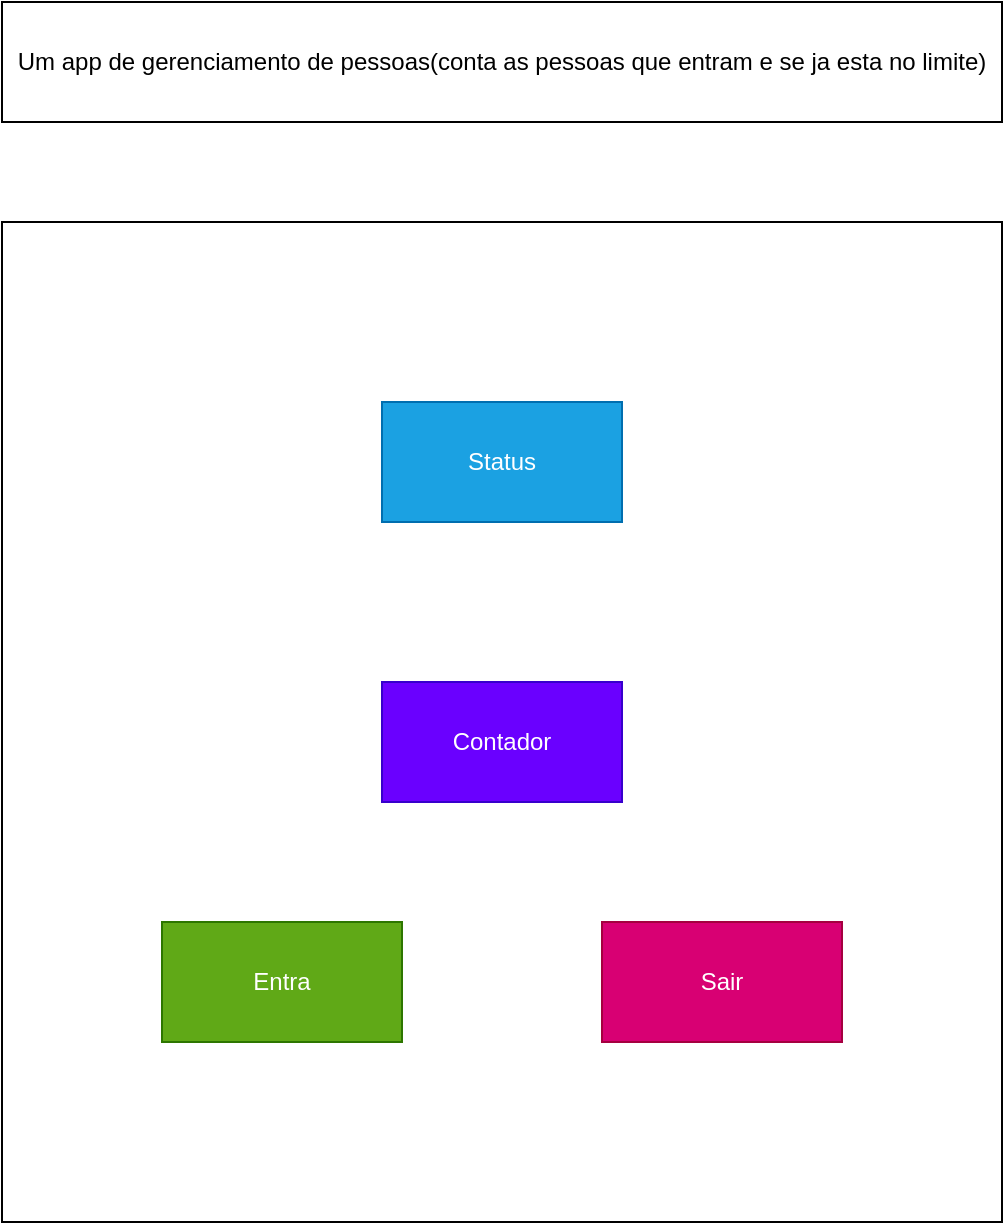 <mxfile>
    <diagram id="GjscHIDGtDaw7fUvizND" name="Page-1">
        <mxGraphModel dx="1130" dy="787" grid="1" gridSize="10" guides="1" tooltips="1" connect="1" arrows="1" fold="1" page="1" pageScale="1" pageWidth="850" pageHeight="1100" math="0" shadow="0">
            <root>
                <mxCell id="0"/>
                <mxCell id="1" parent="0"/>
                <mxCell id="2" value="" style="whiteSpace=wrap;html=1;aspect=fixed;" vertex="1" parent="1">
                    <mxGeometry x="160" y="130" width="500" height="500" as="geometry"/>
                </mxCell>
                <mxCell id="3" value="Entra" style="rounded=0;whiteSpace=wrap;html=1;fillColor=#60a917;fontColor=#ffffff;strokeColor=#2D7600;" vertex="1" parent="1">
                    <mxGeometry x="240" y="480" width="120" height="60" as="geometry"/>
                </mxCell>
                <mxCell id="4" value="Sair" style="rounded=0;whiteSpace=wrap;html=1;fillColor=#d80073;fontColor=#ffffff;strokeColor=#A50040;" vertex="1" parent="1">
                    <mxGeometry x="460" y="480" width="120" height="60" as="geometry"/>
                </mxCell>
                <mxCell id="5" value="Contador" style="rounded=0;whiteSpace=wrap;html=1;fillColor=#6a00ff;fontColor=#ffffff;strokeColor=#3700CC;" vertex="1" parent="1">
                    <mxGeometry x="350" y="360" width="120" height="60" as="geometry"/>
                </mxCell>
                <mxCell id="6" value="Status" style="rounded=0;whiteSpace=wrap;html=1;fillColor=#1ba1e2;fontColor=#ffffff;strokeColor=#006EAF;" vertex="1" parent="1">
                    <mxGeometry x="350" y="220" width="120" height="60" as="geometry"/>
                </mxCell>
                <mxCell id="7" value="Um app de gerenciamento de pessoas(conta as pessoas que entram e se ja esta no limite)" style="rounded=0;whiteSpace=wrap;html=1;" vertex="1" parent="1">
                    <mxGeometry x="160" y="20" width="500" height="60" as="geometry"/>
                </mxCell>
            </root>
        </mxGraphModel>
    </diagram>
</mxfile>